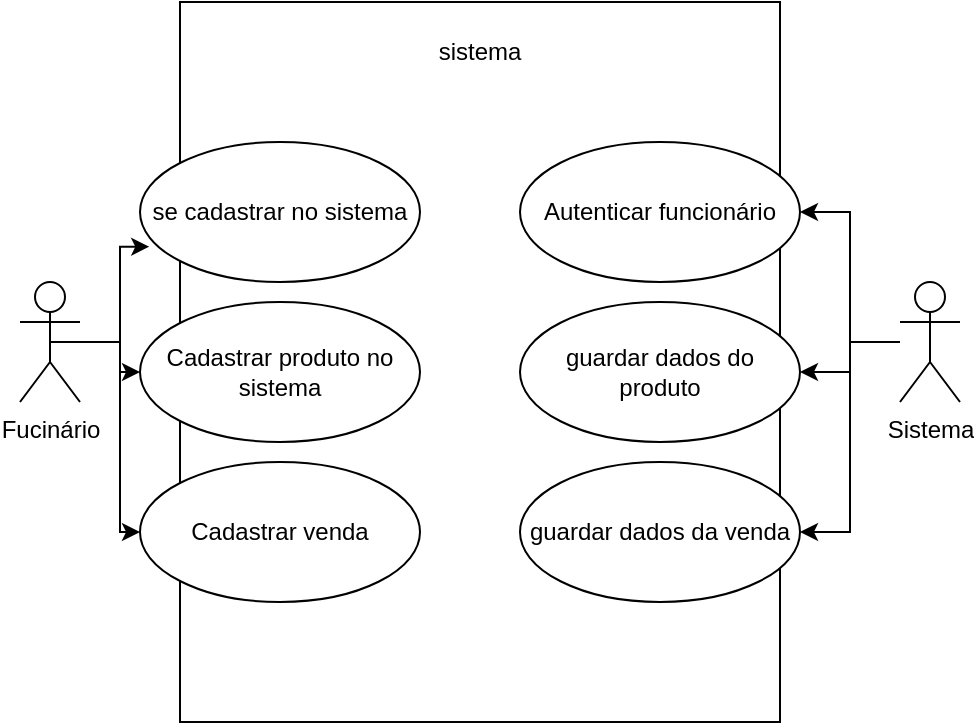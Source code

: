 <mxfile version="26.0.16">
  <diagram name="Página-1" id="WQQyuRtGMNJ7N2M4RpJi">
    <mxGraphModel grid="1" page="1" gridSize="10" guides="1" tooltips="1" connect="1" arrows="1" fold="1" pageScale="1" pageWidth="827" pageHeight="1169" math="0" shadow="0">
      <root>
        <mxCell id="0" />
        <mxCell id="1" parent="0" />
        <mxCell id="KdsFVDDeqMcxkz5gGwAH-15" value="" style="rounded=0;whiteSpace=wrap;html=1;" vertex="1" parent="1">
          <mxGeometry x="210" y="-50" width="300" height="360" as="geometry" />
        </mxCell>
        <mxCell id="KdsFVDDeqMcxkz5gGwAH-7" style="edgeStyle=orthogonalEdgeStyle;rounded=0;orthogonalLoop=1;jettySize=auto;html=1;exitX=0.5;exitY=0.5;exitDx=0;exitDy=0;exitPerimeter=0;entryX=0;entryY=0.5;entryDx=0;entryDy=0;" edge="1" parent="1" source="KdsFVDDeqMcxkz5gGwAH-1" target="KdsFVDDeqMcxkz5gGwAH-4">
          <mxGeometry relative="1" as="geometry" />
        </mxCell>
        <mxCell id="KdsFVDDeqMcxkz5gGwAH-8" style="edgeStyle=orthogonalEdgeStyle;rounded=0;orthogonalLoop=1;jettySize=auto;html=1;exitX=0.5;exitY=0.5;exitDx=0;exitDy=0;exitPerimeter=0;entryX=0;entryY=0.5;entryDx=0;entryDy=0;" edge="1" parent="1" source="KdsFVDDeqMcxkz5gGwAH-1" target="KdsFVDDeqMcxkz5gGwAH-5">
          <mxGeometry relative="1" as="geometry">
            <Array as="points">
              <mxPoint x="180" y="120" />
              <mxPoint x="180" y="215" />
            </Array>
          </mxGeometry>
        </mxCell>
        <mxCell id="KdsFVDDeqMcxkz5gGwAH-1" value="Fucinário" style="shape=umlActor;verticalLabelPosition=bottom;verticalAlign=top;html=1;" vertex="1" parent="1">
          <mxGeometry x="130" y="90" width="30" height="60" as="geometry" />
        </mxCell>
        <mxCell id="KdsFVDDeqMcxkz5gGwAH-12" style="edgeStyle=orthogonalEdgeStyle;rounded=0;orthogonalLoop=1;jettySize=auto;html=1;entryX=1;entryY=0.5;entryDx=0;entryDy=0;" edge="1" parent="1" source="KdsFVDDeqMcxkz5gGwAH-2" target="KdsFVDDeqMcxkz5gGwAH-10">
          <mxGeometry relative="1" as="geometry" />
        </mxCell>
        <mxCell id="KdsFVDDeqMcxkz5gGwAH-13" style="edgeStyle=orthogonalEdgeStyle;rounded=0;orthogonalLoop=1;jettySize=auto;html=1;entryX=1;entryY=0.5;entryDx=0;entryDy=0;" edge="1" parent="1" source="KdsFVDDeqMcxkz5gGwAH-2" target="KdsFVDDeqMcxkz5gGwAH-9">
          <mxGeometry relative="1" as="geometry" />
        </mxCell>
        <mxCell id="KdsFVDDeqMcxkz5gGwAH-14" style="edgeStyle=orthogonalEdgeStyle;rounded=0;orthogonalLoop=1;jettySize=auto;html=1;entryX=1;entryY=0.5;entryDx=0;entryDy=0;" edge="1" parent="1" source="KdsFVDDeqMcxkz5gGwAH-2" target="KdsFVDDeqMcxkz5gGwAH-11">
          <mxGeometry relative="1" as="geometry" />
        </mxCell>
        <mxCell id="KdsFVDDeqMcxkz5gGwAH-2" value="Sistema" style="shape=umlActor;verticalLabelPosition=bottom;verticalAlign=top;html=1;" vertex="1" parent="1">
          <mxGeometry x="570" y="90" width="30" height="60" as="geometry" />
        </mxCell>
        <mxCell id="KdsFVDDeqMcxkz5gGwAH-3" value="se cadastrar no sistema" style="ellipse;whiteSpace=wrap;html=1;" vertex="1" parent="1">
          <mxGeometry x="190" y="20" width="140" height="70" as="geometry" />
        </mxCell>
        <mxCell id="KdsFVDDeqMcxkz5gGwAH-4" value="Cadastrar produto no sistema" style="ellipse;whiteSpace=wrap;html=1;" vertex="1" parent="1">
          <mxGeometry x="190" y="100" width="140" height="70" as="geometry" />
        </mxCell>
        <mxCell id="KdsFVDDeqMcxkz5gGwAH-5" value="Cadastrar venda" style="ellipse;whiteSpace=wrap;html=1;" vertex="1" parent="1">
          <mxGeometry x="190" y="180" width="140" height="70" as="geometry" />
        </mxCell>
        <mxCell id="KdsFVDDeqMcxkz5gGwAH-6" style="edgeStyle=orthogonalEdgeStyle;rounded=0;orthogonalLoop=1;jettySize=auto;html=1;exitX=0.5;exitY=0.5;exitDx=0;exitDy=0;exitPerimeter=0;entryX=0.033;entryY=0.748;entryDx=0;entryDy=0;entryPerimeter=0;" edge="1" parent="1" source="KdsFVDDeqMcxkz5gGwAH-1" target="KdsFVDDeqMcxkz5gGwAH-3">
          <mxGeometry relative="1" as="geometry" />
        </mxCell>
        <mxCell id="KdsFVDDeqMcxkz5gGwAH-9" value="Autenticar funcionário" style="ellipse;whiteSpace=wrap;html=1;" vertex="1" parent="1">
          <mxGeometry x="380" y="20" width="140" height="70" as="geometry" />
        </mxCell>
        <mxCell id="KdsFVDDeqMcxkz5gGwAH-10" value="guardar dados do produto" style="ellipse;whiteSpace=wrap;html=1;" vertex="1" parent="1">
          <mxGeometry x="380" y="100" width="140" height="70" as="geometry" />
        </mxCell>
        <mxCell id="KdsFVDDeqMcxkz5gGwAH-11" value="guardar dados da venda" style="ellipse;whiteSpace=wrap;html=1;" vertex="1" parent="1">
          <mxGeometry x="380" y="180" width="140" height="70" as="geometry" />
        </mxCell>
        <mxCell id="KdsFVDDeqMcxkz5gGwAH-16" value="sistema" style="text;html=1;align=center;verticalAlign=middle;whiteSpace=wrap;rounded=0;" vertex="1" parent="1">
          <mxGeometry x="330" y="-40" width="60" height="30" as="geometry" />
        </mxCell>
      </root>
    </mxGraphModel>
  </diagram>
</mxfile>
